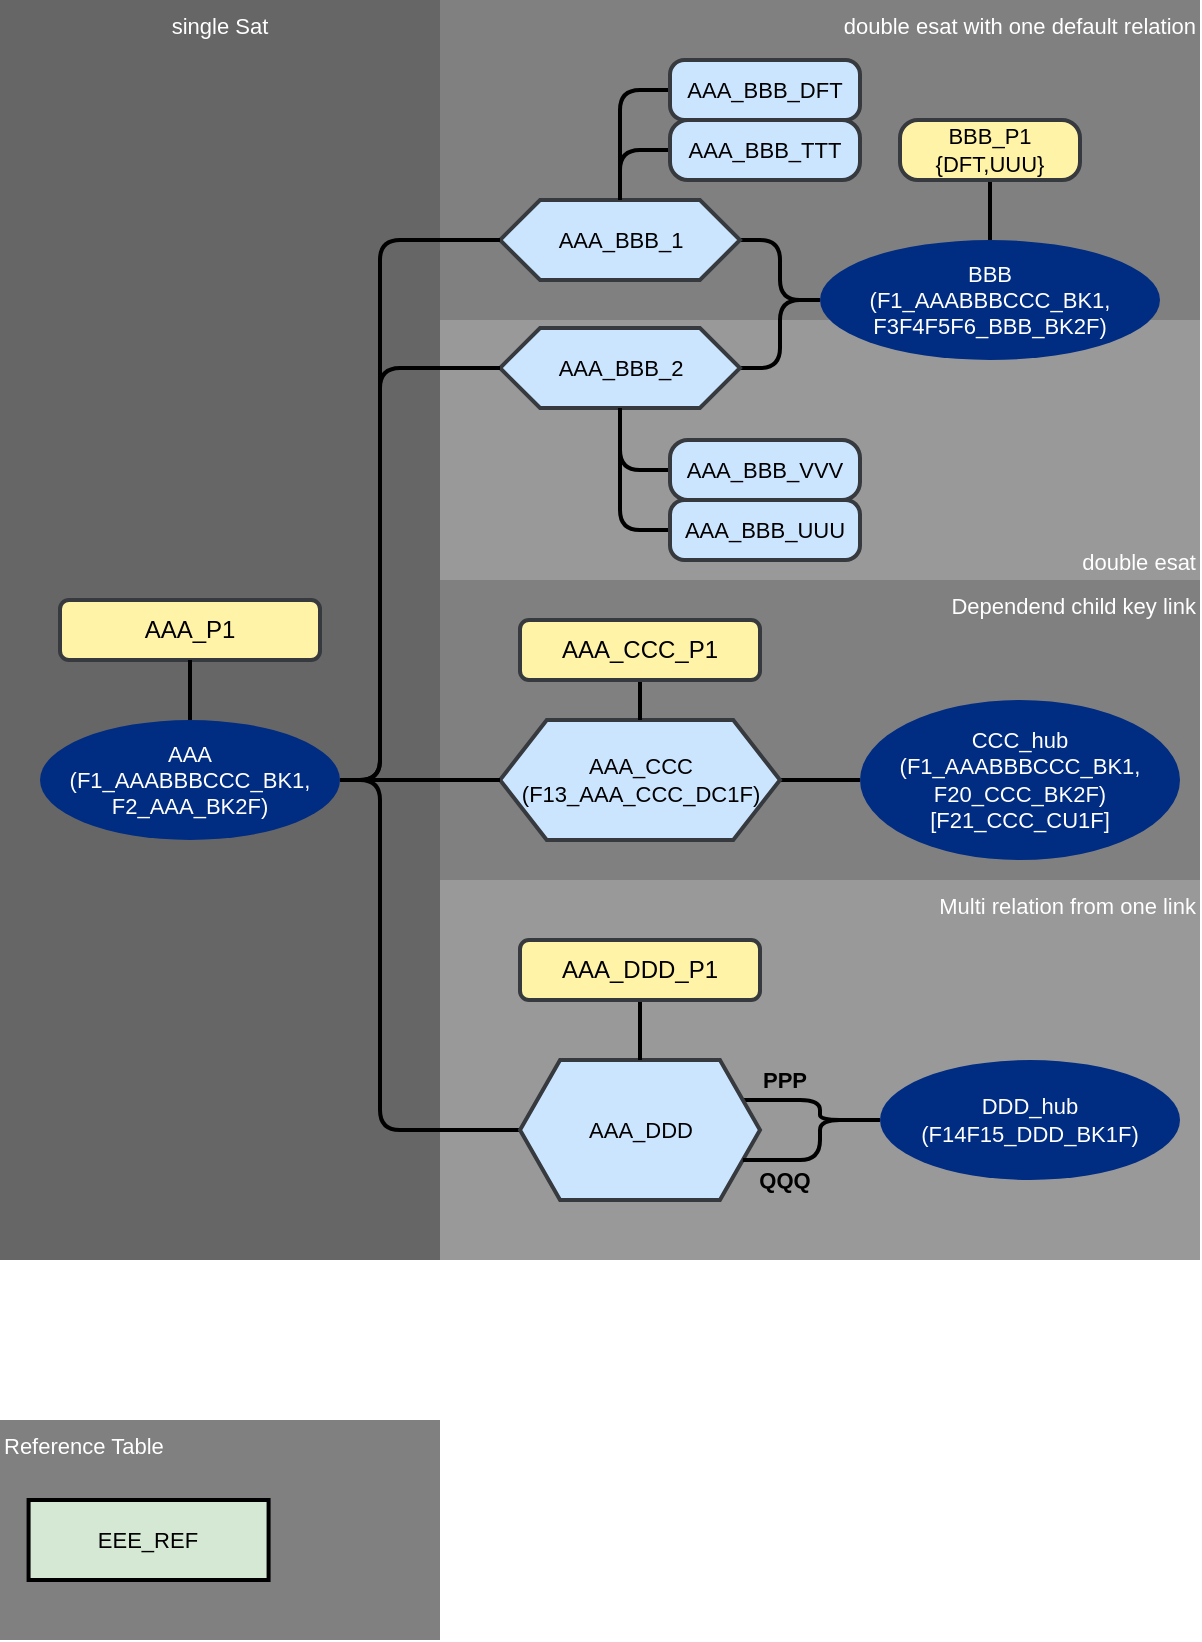<mxfile version="21.6.1" type="device">
  <diagram name="Seite-1" id="XlhNs0TyI_9xgu4hfG8v">
    <mxGraphModel dx="775" dy="496" grid="1" gridSize="10" guides="1" tooltips="1" connect="1" arrows="1" fold="1" page="1" pageScale="1" pageWidth="1169" pageHeight="827" math="0" shadow="0">
      <root>
        <mxCell id="0" />
        <mxCell id="4QULH8YT1BLBHV-vifYP-7" value="Areas" parent="0" />
        <mxCell id="4QULH8YT1BLBHV-vifYP-8" value="single Sat" style="rounded=0;whiteSpace=wrap;html=1;fontFamily=Helvetica;fontSize=11;fontColor=#FFFFFF;fillColor=#666666;verticalAlign=top;strokeColor=none;" parent="4QULH8YT1BLBHV-vifYP-7" vertex="1">
          <mxGeometry x="250" y="210" width="220" height="630" as="geometry" />
        </mxCell>
        <mxCell id="4QULH8YT1BLBHV-vifYP-15" value="double esat with one default relation" style="rounded=0;whiteSpace=wrap;html=1;fontFamily=Helvetica;fontSize=11;fontColor=#FFFFFF;fillColor=#808080;verticalAlign=top;align=right;strokeColor=none;" parent="4QULH8YT1BLBHV-vifYP-7" vertex="1">
          <mxGeometry x="470" y="210" width="380" height="160" as="geometry" />
        </mxCell>
        <mxCell id="4QULH8YT1BLBHV-vifYP-26" value="double esat" style="rounded=0;whiteSpace=wrap;html=1;fontFamily=Helvetica;fontSize=11;fontColor=#FFFFFF;fillColor=#999999;verticalAlign=bottom;strokeColor=none;align=right;" parent="4QULH8YT1BLBHV-vifYP-7" vertex="1">
          <mxGeometry x="470" y="370" width="380" height="130" as="geometry" />
        </mxCell>
        <mxCell id="4QULH8YT1BLBHV-vifYP-47" value="Multi relation from one link" style="rounded=0;whiteSpace=wrap;html=1;fontFamily=Helvetica;fontSize=11;fontColor=#FFFFFF;fillColor=#999999;verticalAlign=top;strokeColor=none;align=right;" parent="4QULH8YT1BLBHV-vifYP-7" vertex="1">
          <mxGeometry x="470" y="650" width="380" height="190" as="geometry" />
        </mxCell>
        <mxCell id="4QULH8YT1BLBHV-vifYP-76" value="Dependend child key link" style="rounded=0;whiteSpace=wrap;html=1;fontFamily=Helvetica;fontSize=11;fontColor=#FFFFFF;fillColor=#808080;verticalAlign=top;strokeColor=none;align=right;" parent="4QULH8YT1BLBHV-vifYP-7" vertex="1">
          <mxGeometry x="470" y="500" width="380" height="150" as="geometry" />
        </mxCell>
        <mxCell id="4QULH8YT1BLBHV-vifYP-82" value="Reference Table" style="rounded=0;whiteSpace=wrap;html=1;fontFamily=Helvetica;fontSize=11;fontColor=#FFFFFF;fillColor=#808080;verticalAlign=top;strokeColor=none;align=left;" parent="4QULH8YT1BLBHV-vifYP-7" vertex="1">
          <mxGeometry x="250" y="920" width="220" height="110" as="geometry" />
        </mxCell>
        <mxCell id="4QULH8YT1BLBHV-vifYP-83" value="EEE_REF" style="rounded=0;whiteSpace=wrap;html=1;strokeColor=#000000;strokeWidth=2;fillColor=#d5e8d4;fontFamily=Helvetica;fontSize=11;fontColor=default;" parent="4QULH8YT1BLBHV-vifYP-7" vertex="1">
          <mxGeometry x="264.29" y="960" width="120" height="40" as="geometry" />
        </mxCell>
        <mxCell id="1" value="Main Model" parent="0" />
        <mxCell id="4QULH8YT1BLBHV-vifYP-1" value="AAA&lt;br&gt;(F1_AAABBBCCC_BK1,&lt;br&gt;F2_AAA_BK2F)" style="strokeWidth=2;html=1;shape=mxgraph.flowchart.start_1;whiteSpace=wrap;strokeColor=none;fontColor=#ffffff;fillColor=#002C82;fontFamily=Helvetica;fontSize=11;" parent="1" vertex="1">
          <mxGeometry x="270" y="570" width="150" height="60" as="geometry" />
        </mxCell>
        <mxCell id="4QULH8YT1BLBHV-vifYP-2" value="AAA_P1" style="rounded=1;whiteSpace=wrap;html=1;strokeColor=#36393d;fillColor=#FFF3A8;strokeWidth=2;" parent="1" vertex="1">
          <mxGeometry x="280" y="510" width="130" height="30" as="geometry" />
        </mxCell>
        <mxCell id="4QULH8YT1BLBHV-vifYP-4" style="edgeStyle=orthogonalEdgeStyle;rounded=1;orthogonalLoop=1;jettySize=auto;html=1;endArrow=none;endFill=0;jumpStyle=none;strokeWidth=2;" parent="1" source="4QULH8YT1BLBHV-vifYP-2" target="4QULH8YT1BLBHV-vifYP-1" edge="1">
          <mxGeometry relative="1" as="geometry">
            <mxPoint x="70" y="240" as="sourcePoint" />
            <mxPoint x="160" y="380" as="targetPoint" />
          </mxGeometry>
        </mxCell>
        <mxCell id="4QULH8YT1BLBHV-vifYP-16" value="BBB&lt;br&gt;(F1_AAABBBCCC_BK1,&lt;br style=&quot;border-color: var(--border-color);&quot;&gt;F3F4F5F6_BBB_BK2F)" style="strokeWidth=2;html=1;shape=mxgraph.flowchart.start_1;whiteSpace=wrap;strokeColor=none;fontColor=#ffffff;fillColor=#002C82;fontFamily=Helvetica;fontSize=11;" parent="1" vertex="1">
          <mxGeometry x="660" y="330" width="170" height="60" as="geometry" />
        </mxCell>
        <mxCell id="4QULH8YT1BLBHV-vifYP-17" style="edgeStyle=orthogonalEdgeStyle;shape=connector;rounded=1;jumpStyle=none;orthogonalLoop=1;jettySize=auto;html=1;labelBackgroundColor=default;strokeColor=default;strokeWidth=2;fontFamily=Helvetica;fontSize=11;fontColor=default;endArrow=none;endFill=0;" parent="1" source="4QULH8YT1BLBHV-vifYP-18" edge="1" target="4QULH8YT1BLBHV-vifYP-16">
          <mxGeometry relative="1" as="geometry">
            <mxPoint x="660" y="330" as="targetPoint" />
          </mxGeometry>
        </mxCell>
        <mxCell id="4QULH8YT1BLBHV-vifYP-18" value="AAA_BBB_1" style="verticalLabelPosition=middle;verticalAlign=middle;html=1;shape=hexagon;perimeter=hexagonPerimeter2;arcSize=6;size=0.167;fillColor=#cce5ff;strokeColor=#36393d;strokeWidth=2;fontFamily=Helvetica;fontSize=11;fontColor=default;labelPosition=center;align=center;" parent="1" vertex="1">
          <mxGeometry x="500" y="310" width="120" height="40" as="geometry" />
        </mxCell>
        <mxCell id="4QULH8YT1BLBHV-vifYP-19" style="edgeStyle=orthogonalEdgeStyle;shape=connector;rounded=1;jumpStyle=none;orthogonalLoop=1;jettySize=auto;html=1;labelBackgroundColor=default;strokeColor=default;strokeWidth=2;fontFamily=Helvetica;fontSize=11;fontColor=default;endArrow=none;endFill=0;" parent="1" source="4QULH8YT1BLBHV-vifYP-1" target="4QULH8YT1BLBHV-vifYP-18" edge="1">
          <mxGeometry relative="1" as="geometry">
            <mxPoint x="450" y="330" as="sourcePoint" />
            <Array as="points">
              <mxPoint x="440" y="600" />
              <mxPoint x="440" y="330" />
            </Array>
          </mxGeometry>
        </mxCell>
        <mxCell id="4QULH8YT1BLBHV-vifYP-22" style="edgeStyle=orthogonalEdgeStyle;shape=connector;rounded=1;jumpStyle=none;orthogonalLoop=1;jettySize=auto;html=1;labelBackgroundColor=default;strokeColor=default;strokeWidth=2;fontFamily=Helvetica;fontSize=11;fontColor=default;endArrow=none;endFill=0;exitX=0;exitY=0.5;exitDx=0;exitDy=0;" parent="1" source="4QULH8YT1BLBHV-vifYP-21" target="4QULH8YT1BLBHV-vifYP-18" edge="1">
          <mxGeometry relative="1" as="geometry" />
        </mxCell>
        <mxCell id="4QULH8YT1BLBHV-vifYP-21" value="AAA_BBB_DFT" style="rounded=1;whiteSpace=wrap;html=1;strokeColor=#36393d;fillColor=#cce5ff;strokeWidth=2;fontSize=11;arcSize=24;" parent="1" vertex="1">
          <mxGeometry x="585" y="240" width="95" height="30" as="geometry" />
        </mxCell>
        <mxCell id="4QULH8YT1BLBHV-vifYP-25" style="shape=connector;rounded=1;jumpStyle=none;orthogonalLoop=1;jettySize=auto;html=1;labelBackgroundColor=default;strokeColor=default;strokeWidth=2;fontFamily=Helvetica;fontSize=11;fontColor=default;endArrow=none;endFill=0;edgeStyle=orthogonalEdgeStyle;" parent="1" source="4QULH8YT1BLBHV-vifYP-23" target="4QULH8YT1BLBHV-vifYP-18" edge="1">
          <mxGeometry relative="1" as="geometry">
            <Array as="points">
              <mxPoint x="560" y="285" />
            </Array>
          </mxGeometry>
        </mxCell>
        <mxCell id="4QULH8YT1BLBHV-vifYP-23" value="AAA_BBB_TTT" style="rounded=1;whiteSpace=wrap;html=1;strokeColor=#36393d;fillColor=#cce5ff;strokeWidth=2;fontSize=11;arcSize=30;" parent="1" vertex="1">
          <mxGeometry x="585" y="270" width="95" height="30" as="geometry" />
        </mxCell>
        <mxCell id="4QULH8YT1BLBHV-vifYP-28" style="edgeStyle=orthogonalEdgeStyle;shape=connector;rounded=1;jumpStyle=none;orthogonalLoop=1;jettySize=auto;html=1;labelBackgroundColor=default;strokeColor=default;strokeWidth=2;fontFamily=Helvetica;fontSize=11;fontColor=default;endArrow=none;endFill=0;entryX=0;entryY=0.5;entryDx=0;entryDy=0;entryPerimeter=0;" parent="1" source="4QULH8YT1BLBHV-vifYP-29" target="4QULH8YT1BLBHV-vifYP-16" edge="1">
          <mxGeometry relative="1" as="geometry">
            <mxPoint x="660" y="410" as="targetPoint" />
          </mxGeometry>
        </mxCell>
        <mxCell id="4QULH8YT1BLBHV-vifYP-29" value="AAA_BBB_2" style="verticalLabelPosition=middle;verticalAlign=middle;html=1;shape=hexagon;perimeter=hexagonPerimeter2;arcSize=6;size=0.167;fillColor=#cce5ff;strokeColor=#36393d;strokeWidth=2;fontFamily=Helvetica;fontSize=11;fontColor=default;labelPosition=center;align=center;" parent="1" vertex="1">
          <mxGeometry x="500" y="374" width="120" height="40" as="geometry" />
        </mxCell>
        <mxCell id="4QULH8YT1BLBHV-vifYP-30" style="edgeStyle=orthogonalEdgeStyle;shape=connector;rounded=1;jumpStyle=none;orthogonalLoop=1;jettySize=auto;html=1;labelBackgroundColor=default;strokeColor=default;strokeWidth=2;fontFamily=Helvetica;fontSize=11;fontColor=default;endArrow=none;endFill=0;" parent="1" source="4QULH8YT1BLBHV-vifYP-1" target="4QULH8YT1BLBHV-vifYP-29" edge="1">
          <mxGeometry relative="1" as="geometry">
            <mxPoint x="450" y="410" as="sourcePoint" />
            <Array as="points">
              <mxPoint x="440" y="600" />
              <mxPoint x="440" y="394" />
            </Array>
          </mxGeometry>
        </mxCell>
        <mxCell id="4QULH8YT1BLBHV-vifYP-43" value="PPP" style="edgeStyle=orthogonalEdgeStyle;shape=connector;rounded=1;jumpStyle=none;orthogonalLoop=1;jettySize=auto;html=1;entryX=0;entryY=0.5;entryDx=0;entryDy=0;entryPerimeter=0;labelBackgroundColor=none;strokeColor=default;strokeWidth=2;fontFamily=Helvetica;fontSize=11;fontColor=default;endArrow=none;endFill=0;exitX=1;exitY=0.25;exitDx=0;exitDy=0;fontStyle=1" parent="1" source="4QULH8YT1BLBHV-vifYP-40" target="4QULH8YT1BLBHV-vifYP-41" edge="1">
          <mxGeometry x="-0.463" y="10" relative="1" as="geometry">
            <mxPoint as="offset" />
          </mxGeometry>
        </mxCell>
        <mxCell id="4QULH8YT1BLBHV-vifYP-45" style="edgeStyle=elbowEdgeStyle;shape=connector;rounded=1;jumpStyle=none;orthogonalLoop=1;jettySize=auto;html=1;labelBackgroundColor=default;strokeColor=default;strokeWidth=2;fontFamily=Helvetica;fontSize=11;fontColor=default;endArrow=none;endFill=0;entryX=1;entryY=0.5;entryDx=0;entryDy=0;entryPerimeter=0;" parent="1" source="4QULH8YT1BLBHV-vifYP-40" target="4QULH8YT1BLBHV-vifYP-1" edge="1">
          <mxGeometry relative="1" as="geometry">
            <mxPoint x="452.86" y="640" as="targetPoint" />
            <Array as="points">
              <mxPoint x="440" y="640" />
            </Array>
          </mxGeometry>
        </mxCell>
        <mxCell id="4QULH8YT1BLBHV-vifYP-40" value="AAA_DDD" style="verticalLabelPosition=middle;verticalAlign=middle;html=1;shape=hexagon;perimeter=hexagonPerimeter2;arcSize=6;size=0.167;fillColor=#cce5ff;strokeColor=#36393d;strokeWidth=2;fontFamily=Helvetica;fontSize=11;fontColor=default;labelPosition=center;align=center;" parent="1" vertex="1">
          <mxGeometry x="510" y="740" width="120" height="70" as="geometry" />
        </mxCell>
        <mxCell id="4QULH8YT1BLBHV-vifYP-41" value="DDD_hub&lt;br&gt;(F14F15_DDD_BK1F)" style="strokeWidth=2;html=1;shape=mxgraph.flowchart.start_1;whiteSpace=wrap;strokeColor=none;fontColor=#ffffff;fillColor=#002C82;fontFamily=Helvetica;fontSize=11;" parent="1" vertex="1">
          <mxGeometry x="690" y="740" width="150" height="60" as="geometry" />
        </mxCell>
        <mxCell id="4QULH8YT1BLBHV-vifYP-81" style="edgeStyle=orthogonalEdgeStyle;shape=connector;rounded=1;jumpStyle=none;orthogonalLoop=1;jettySize=auto;html=1;labelBackgroundColor=default;strokeColor=default;strokeWidth=2;fontFamily=Helvetica;fontSize=11;fontColor=default;endArrow=none;endFill=0;" parent="1" source="4QULH8YT1BLBHV-vifYP-77" target="4QULH8YT1BLBHV-vifYP-78" edge="1">
          <mxGeometry relative="1" as="geometry" />
        </mxCell>
        <mxCell id="4QULH8YT1BLBHV-vifYP-77" value="CCC_hub&lt;br&gt;(F1_AAABBBCCC_BK1,&lt;br&gt;F20_CCC_BK2F)&lt;br&gt;[F21_CCC_CU1F]" style="strokeWidth=2;html=1;shape=mxgraph.flowchart.start_1;whiteSpace=wrap;strokeColor=none;fontColor=#ffffff;fillColor=#002C82;fontFamily=Helvetica;fontSize=11;" parent="1" vertex="1">
          <mxGeometry x="680" y="560" width="160" height="80" as="geometry" />
        </mxCell>
        <mxCell id="4QULH8YT1BLBHV-vifYP-78" value="AAA_CCC&lt;br&gt;(F13_AAA_CCC_DC1F)" style="verticalLabelPosition=middle;verticalAlign=middle;html=1;shape=hexagon;perimeter=hexagonPerimeter2;arcSize=6;size=0.167;fillColor=#cce5ff;strokeColor=#36393d;strokeWidth=2;fontFamily=Helvetica;fontSize=11;fontColor=default;labelPosition=center;align=center;" parent="1" vertex="1">
          <mxGeometry x="500" y="570" width="140" height="60" as="geometry" />
        </mxCell>
        <mxCell id="4QULH8YT1BLBHV-vifYP-79" style="edgeStyle=elbowEdgeStyle;shape=connector;rounded=1;jumpStyle=none;orthogonalLoop=1;jettySize=auto;html=1;entryX=0;entryY=0.5;entryDx=0;entryDy=0;labelBackgroundColor=default;strokeColor=default;strokeWidth=2;fontFamily=Helvetica;fontSize=11;fontColor=default;endArrow=none;endFill=0;" parent="1" target="4QULH8YT1BLBHV-vifYP-78" edge="1">
          <mxGeometry relative="1" as="geometry">
            <mxPoint x="420" y="600" as="sourcePoint" />
            <mxPoint x="523" y="800" as="targetPoint" />
            <Array as="points">
              <mxPoint x="440" y="570" />
            </Array>
          </mxGeometry>
        </mxCell>
        <mxCell id="n3daLleqbwvh_uXPeiJ--3" style="edgeStyle=orthogonalEdgeStyle;shape=connector;rounded=1;jumpStyle=none;orthogonalLoop=1;jettySize=auto;html=1;labelBackgroundColor=default;strokeColor=default;strokeWidth=2;fontFamily=Helvetica;fontSize=11;fontColor=default;endArrow=none;endFill=0;exitX=0;exitY=0.5;exitDx=0;exitDy=0;" parent="1" source="n3daLleqbwvh_uXPeiJ--1" target="4QULH8YT1BLBHV-vifYP-29" edge="1">
          <mxGeometry relative="1" as="geometry">
            <Array as="points" />
          </mxGeometry>
        </mxCell>
        <mxCell id="n3daLleqbwvh_uXPeiJ--1" value="AAA_BBB_UUU" style="rounded=1;whiteSpace=wrap;html=1;strokeColor=#36393d;fillColor=#cce5ff;strokeWidth=2;fontSize=11;arcSize=24;" parent="1" vertex="1">
          <mxGeometry x="585" y="460" width="95" height="30" as="geometry" />
        </mxCell>
        <mxCell id="n3daLleqbwvh_uXPeiJ--4" style="edgeStyle=orthogonalEdgeStyle;shape=connector;rounded=1;jumpStyle=none;orthogonalLoop=1;jettySize=auto;html=1;labelBackgroundColor=default;strokeColor=default;strokeWidth=2;fontFamily=Helvetica;fontSize=11;fontColor=default;endArrow=none;endFill=0;exitX=0;exitY=0.5;exitDx=0;exitDy=0;" parent="1" source="n3daLleqbwvh_uXPeiJ--2" target="4QULH8YT1BLBHV-vifYP-29" edge="1">
          <mxGeometry relative="1" as="geometry">
            <mxPoint x="580" y="445" as="sourcePoint" />
            <Array as="points" />
          </mxGeometry>
        </mxCell>
        <mxCell id="n3daLleqbwvh_uXPeiJ--5" style="edgeStyle=orthogonalEdgeStyle;shape=connector;rounded=1;jumpStyle=none;orthogonalLoop=1;jettySize=auto;html=1;entryX=0;entryY=0.5;entryDx=0;entryDy=0;entryPerimeter=0;labelBackgroundColor=default;strokeColor=default;strokeWidth=2;fontFamily=Helvetica;fontSize=11;fontColor=default;endArrow=none;endFill=0;exitX=1;exitY=0.75;exitDx=0;exitDy=0;" parent="1" source="4QULH8YT1BLBHV-vifYP-40" target="4QULH8YT1BLBHV-vifYP-41" edge="1">
          <mxGeometry relative="1" as="geometry">
            <mxPoint x="634" y="740" as="sourcePoint" />
            <mxPoint x="720" y="750" as="targetPoint" />
          </mxGeometry>
        </mxCell>
        <mxCell id="n3daLleqbwvh_uXPeiJ--6" value="QQQ" style="edgeLabel;html=1;align=center;verticalAlign=middle;resizable=0;points=[];fontSize=11;fontFamily=Helvetica;fontColor=default;labelBackgroundColor=none;fontStyle=1" parent="n3daLleqbwvh_uXPeiJ--5" vertex="1" connectable="0">
          <mxGeometry x="-0.334" relative="1" as="geometry">
            <mxPoint x="-9" y="10" as="offset" />
          </mxGeometry>
        </mxCell>
        <mxCell id="n3daLleqbwvh_uXPeiJ--8" style="edgeStyle=none;shape=connector;rounded=1;jumpStyle=none;orthogonalLoop=1;jettySize=auto;html=1;labelBackgroundColor=default;strokeColor=default;strokeWidth=2;fontFamily=Helvetica;fontSize=11;fontColor=default;endArrow=none;endFill=0;" parent="1" source="n3daLleqbwvh_uXPeiJ--7" target="4QULH8YT1BLBHV-vifYP-78" edge="1">
          <mxGeometry relative="1" as="geometry" />
        </mxCell>
        <mxCell id="n3daLleqbwvh_uXPeiJ--7" value="AAA_CCC_P1" style="rounded=1;whiteSpace=wrap;html=1;strokeColor=#36393d;fillColor=#FFF3A8;strokeWidth=2;" parent="1" vertex="1">
          <mxGeometry x="510" y="520" width="120" height="30" as="geometry" />
        </mxCell>
        <mxCell id="n3daLleqbwvh_uXPeiJ--10" style="edgeStyle=none;shape=connector;rounded=1;jumpStyle=none;orthogonalLoop=1;jettySize=auto;html=1;labelBackgroundColor=default;strokeColor=default;strokeWidth=2;fontFamily=Helvetica;fontSize=11;fontColor=default;endArrow=none;endFill=0;" parent="1" source="n3daLleqbwvh_uXPeiJ--9" target="4QULH8YT1BLBHV-vifYP-40" edge="1">
          <mxGeometry relative="1" as="geometry" />
        </mxCell>
        <mxCell id="n3daLleqbwvh_uXPeiJ--9" value="AAA_DDD_P1" style="rounded=1;whiteSpace=wrap;html=1;strokeColor=#36393d;fillColor=#FFF3A8;strokeWidth=2;" parent="1" vertex="1">
          <mxGeometry x="510" y="680" width="120" height="30" as="geometry" />
        </mxCell>
        <mxCell id="n3daLleqbwvh_uXPeiJ--2" value="AAA_BBB_VVV" style="rounded=1;whiteSpace=wrap;html=1;strokeColor=#36393d;fillColor=#cce5ff;strokeWidth=2;fontSize=11;arcSize=30;" parent="1" vertex="1">
          <mxGeometry x="585" y="430" width="95" height="30" as="geometry" />
        </mxCell>
        <mxCell id="zSbgkhFZUvIbDj1bJJ0y-4" style="edgeStyle=orthogonalEdgeStyle;shape=connector;rounded=1;jumpStyle=none;orthogonalLoop=1;jettySize=auto;html=1;labelBackgroundColor=default;strokeColor=default;strokeWidth=2;fontFamily=Helvetica;fontSize=11;fontColor=default;endArrow=none;endFill=0;" edge="1" parent="1" source="zSbgkhFZUvIbDj1bJJ0y-3" target="4QULH8YT1BLBHV-vifYP-16">
          <mxGeometry relative="1" as="geometry" />
        </mxCell>
        <mxCell id="zSbgkhFZUvIbDj1bJJ0y-3" value="BBB_P1&lt;br style=&quot;font-size: 11px;&quot;&gt;{DFT,UUU}" style="rounded=1;whiteSpace=wrap;html=1;strokeColor=#36393d;fillColor=#FFF3A8;strokeWidth=2;fontSize=11;arcSize=30;" vertex="1" parent="1">
          <mxGeometry x="700" y="270" width="90" height="30" as="geometry" />
        </mxCell>
      </root>
    </mxGraphModel>
  </diagram>
</mxfile>
